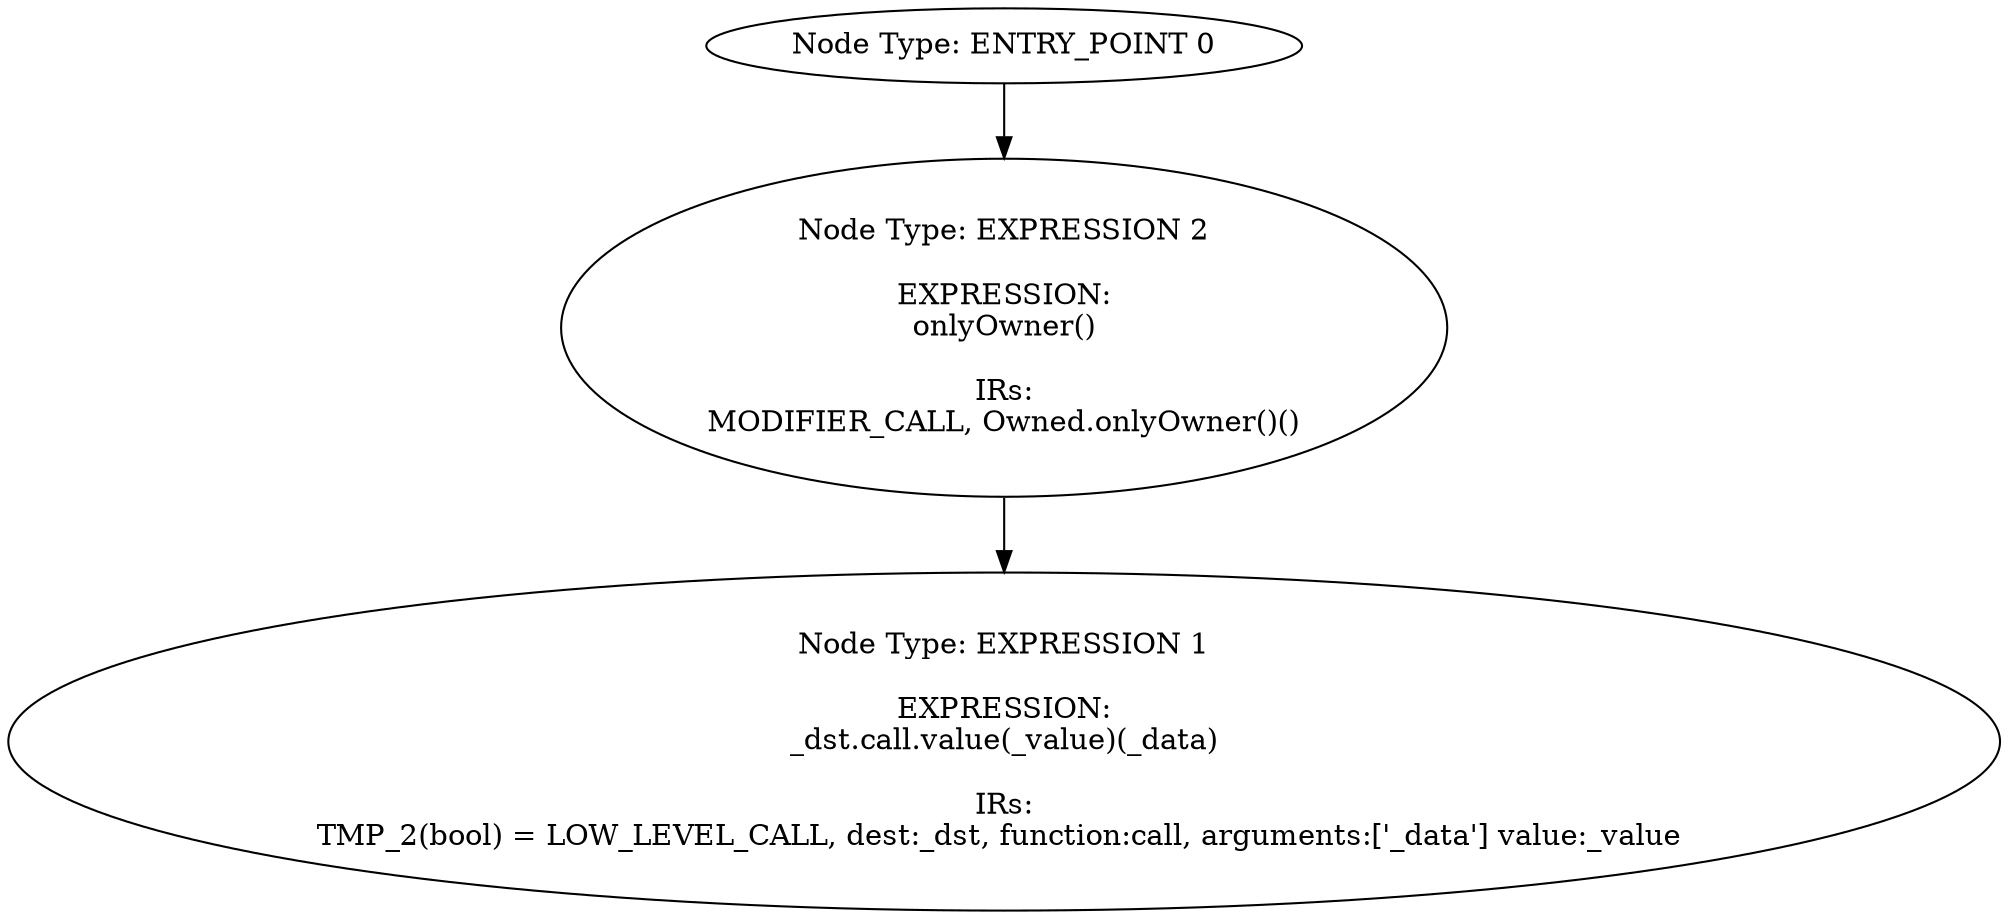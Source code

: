 digraph{
0[label="Node Type: ENTRY_POINT 0
"];
0->2;
1[label="Node Type: EXPRESSION 1

EXPRESSION:
_dst.call.value(_value)(_data)

IRs:
TMP_2(bool) = LOW_LEVEL_CALL, dest:_dst, function:call, arguments:['_data'] value:_value "];
2[label="Node Type: EXPRESSION 2

EXPRESSION:
onlyOwner()

IRs:
MODIFIER_CALL, Owned.onlyOwner()()"];
2->1;
}
